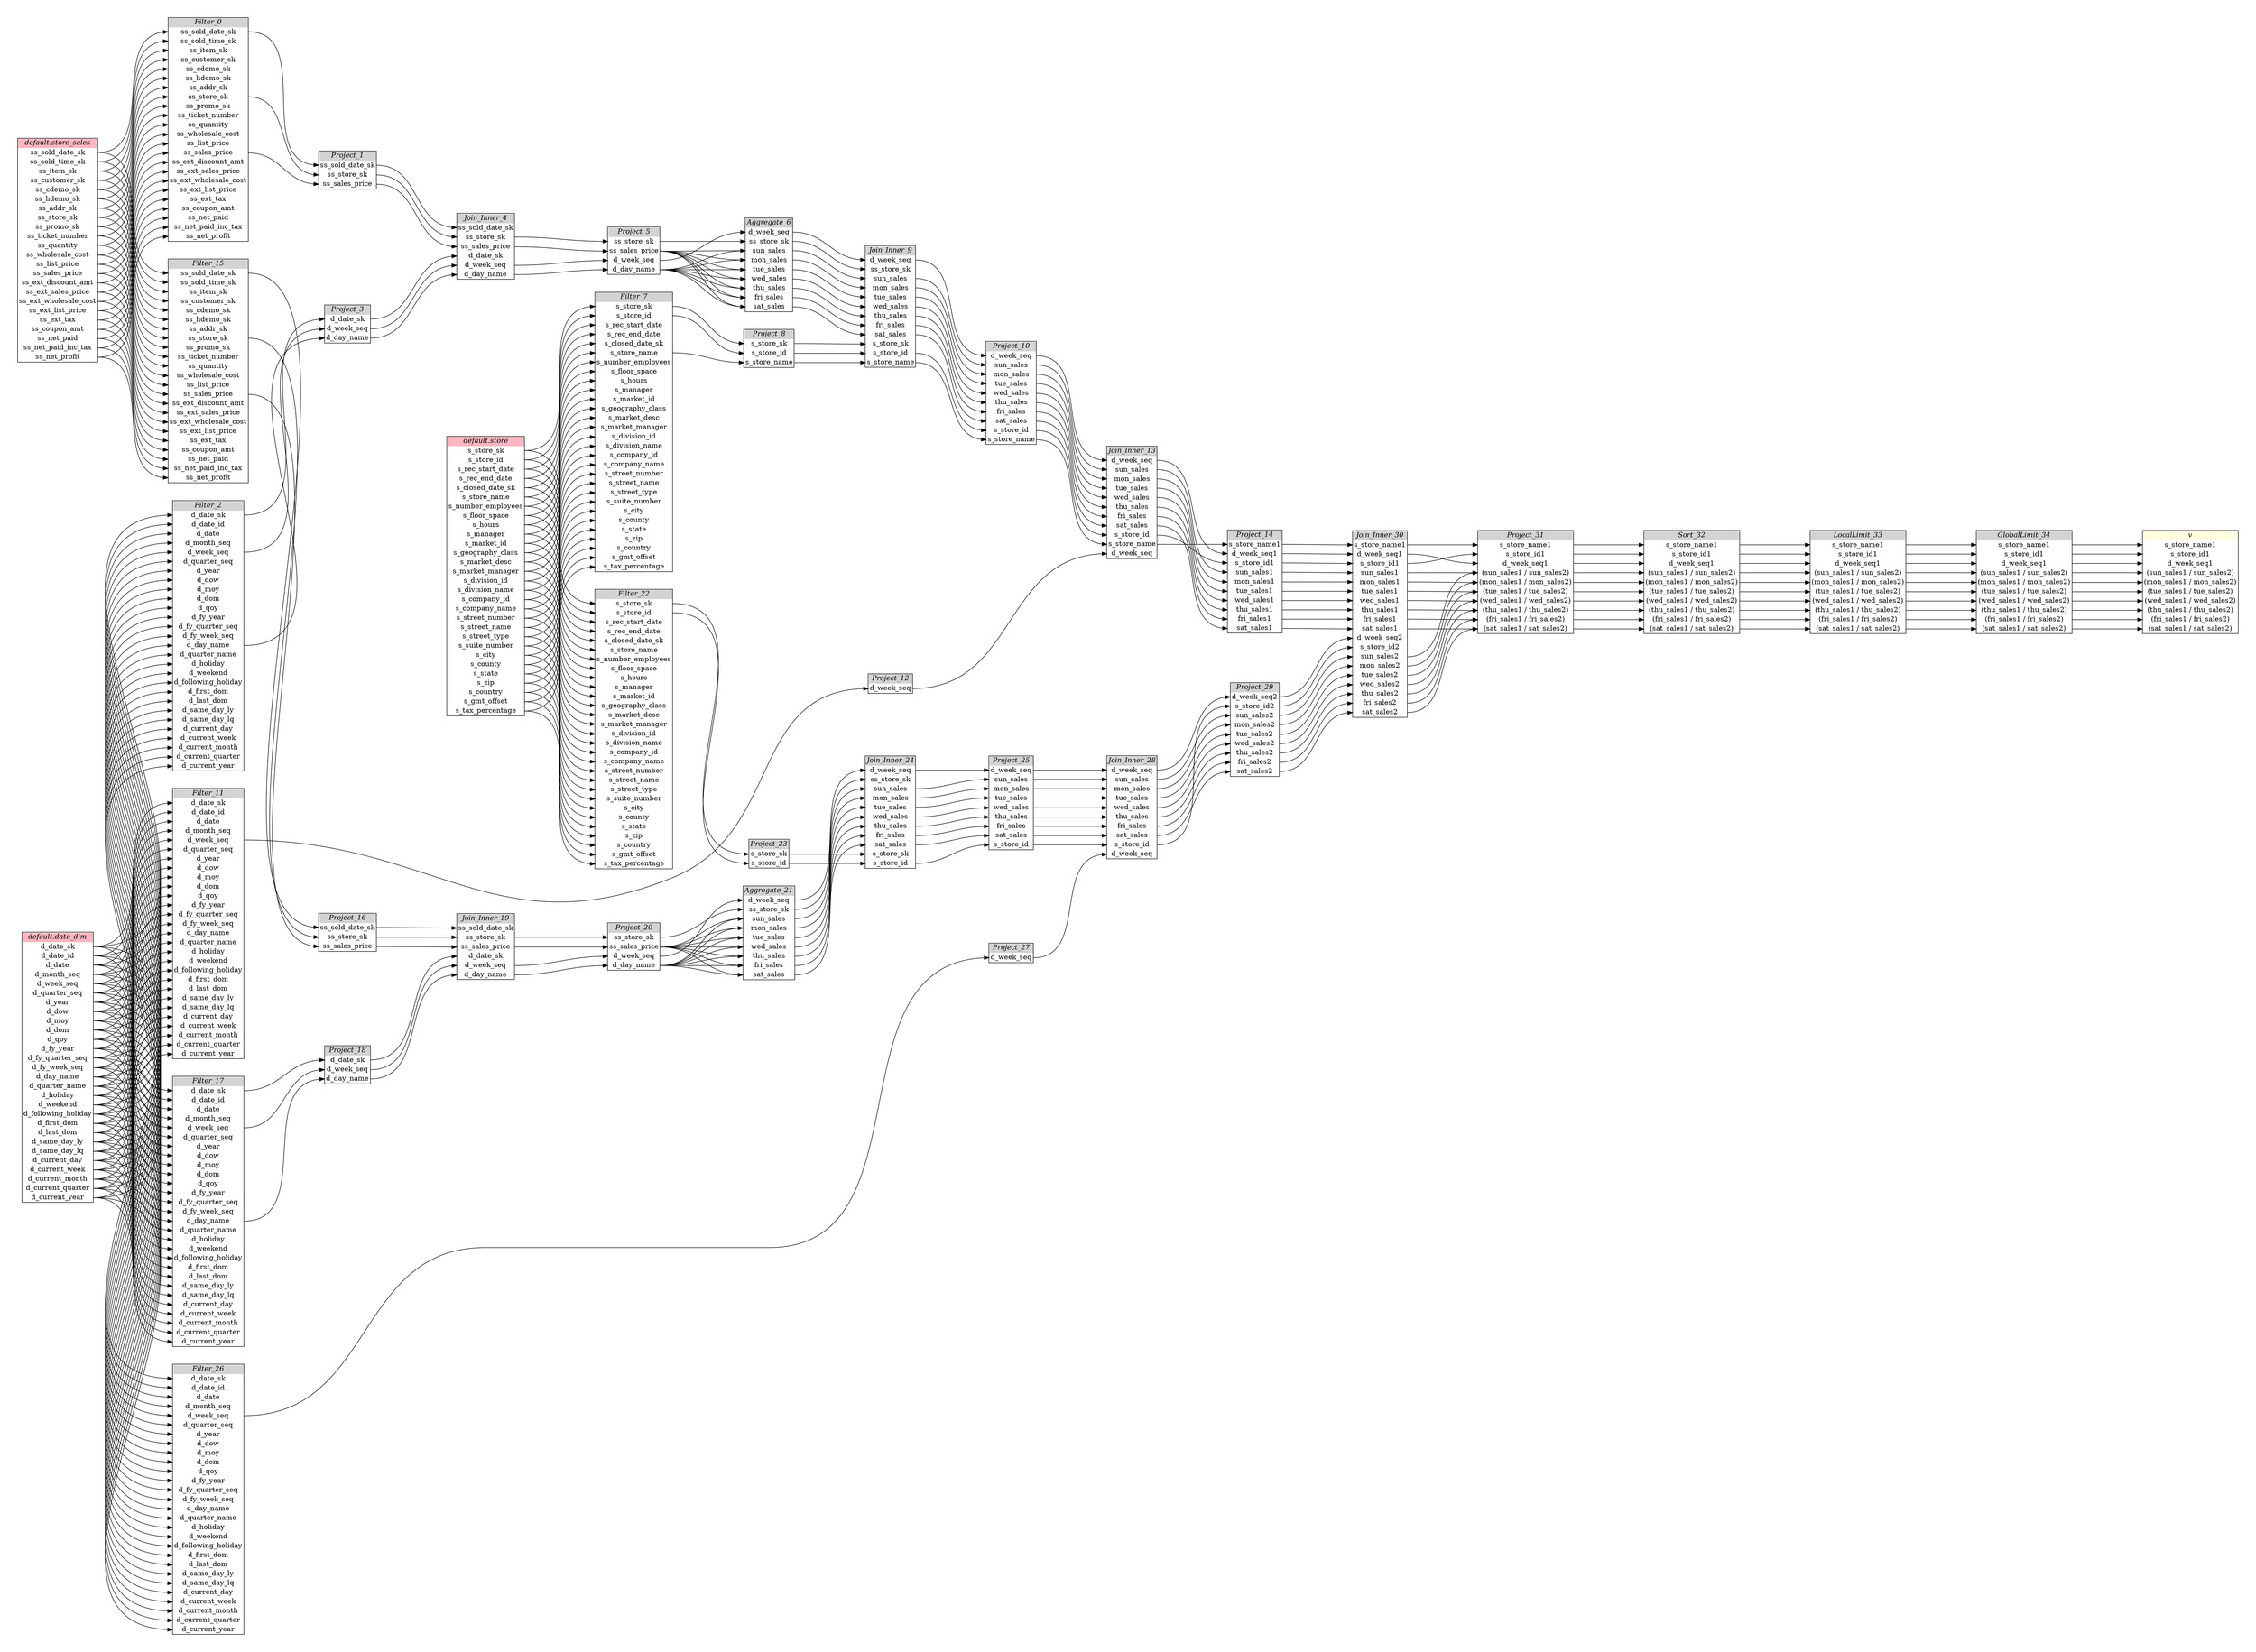 // Automatically generated by TPCDSFlowTestSuite


digraph {
  graph [pad="0.5", nodesep="0.5", ranksep="2", fontname="Helvetica"];
  node [shape=plain]
  rankdir=LR;

  
"Aggregate_21" [label=<
<table border="1" cellborder="0" cellspacing="0">
  <tr><td bgcolor="lightgray" port="nodeName"><i>Aggregate_21</i></td></tr>
  <tr><td port="0">d_week_seq</td></tr>
<tr><td port="1">ss_store_sk</td></tr>
<tr><td port="2">sun_sales</td></tr>
<tr><td port="3">mon_sales</td></tr>
<tr><td port="4">tue_sales</td></tr>
<tr><td port="5">wed_sales</td></tr>
<tr><td port="6">thu_sales</td></tr>
<tr><td port="7">fri_sales</td></tr>
<tr><td port="8">sat_sales</td></tr>
</table>>];
     

"Aggregate_6" [label=<
<table border="1" cellborder="0" cellspacing="0">
  <tr><td bgcolor="lightgray" port="nodeName"><i>Aggregate_6</i></td></tr>
  <tr><td port="0">d_week_seq</td></tr>
<tr><td port="1">ss_store_sk</td></tr>
<tr><td port="2">sun_sales</td></tr>
<tr><td port="3">mon_sales</td></tr>
<tr><td port="4">tue_sales</td></tr>
<tr><td port="5">wed_sales</td></tr>
<tr><td port="6">thu_sales</td></tr>
<tr><td port="7">fri_sales</td></tr>
<tr><td port="8">sat_sales</td></tr>
</table>>];
     

"Filter_0" [label=<
<table border="1" cellborder="0" cellspacing="0">
  <tr><td bgcolor="lightgray" port="nodeName"><i>Filter_0</i></td></tr>
  <tr><td port="0">ss_sold_date_sk</td></tr>
<tr><td port="1">ss_sold_time_sk</td></tr>
<tr><td port="2">ss_item_sk</td></tr>
<tr><td port="3">ss_customer_sk</td></tr>
<tr><td port="4">ss_cdemo_sk</td></tr>
<tr><td port="5">ss_hdemo_sk</td></tr>
<tr><td port="6">ss_addr_sk</td></tr>
<tr><td port="7">ss_store_sk</td></tr>
<tr><td port="8">ss_promo_sk</td></tr>
<tr><td port="9">ss_ticket_number</td></tr>
<tr><td port="10">ss_quantity</td></tr>
<tr><td port="11">ss_wholesale_cost</td></tr>
<tr><td port="12">ss_list_price</td></tr>
<tr><td port="13">ss_sales_price</td></tr>
<tr><td port="14">ss_ext_discount_amt</td></tr>
<tr><td port="15">ss_ext_sales_price</td></tr>
<tr><td port="16">ss_ext_wholesale_cost</td></tr>
<tr><td port="17">ss_ext_list_price</td></tr>
<tr><td port="18">ss_ext_tax</td></tr>
<tr><td port="19">ss_coupon_amt</td></tr>
<tr><td port="20">ss_net_paid</td></tr>
<tr><td port="21">ss_net_paid_inc_tax</td></tr>
<tr><td port="22">ss_net_profit</td></tr>
</table>>];
     

"Filter_11" [label=<
<table border="1" cellborder="0" cellspacing="0">
  <tr><td bgcolor="lightgray" port="nodeName"><i>Filter_11</i></td></tr>
  <tr><td port="0">d_date_sk</td></tr>
<tr><td port="1">d_date_id</td></tr>
<tr><td port="2">d_date</td></tr>
<tr><td port="3">d_month_seq</td></tr>
<tr><td port="4">d_week_seq</td></tr>
<tr><td port="5">d_quarter_seq</td></tr>
<tr><td port="6">d_year</td></tr>
<tr><td port="7">d_dow</td></tr>
<tr><td port="8">d_moy</td></tr>
<tr><td port="9">d_dom</td></tr>
<tr><td port="10">d_qoy</td></tr>
<tr><td port="11">d_fy_year</td></tr>
<tr><td port="12">d_fy_quarter_seq</td></tr>
<tr><td port="13">d_fy_week_seq</td></tr>
<tr><td port="14">d_day_name</td></tr>
<tr><td port="15">d_quarter_name</td></tr>
<tr><td port="16">d_holiday</td></tr>
<tr><td port="17">d_weekend</td></tr>
<tr><td port="18">d_following_holiday</td></tr>
<tr><td port="19">d_first_dom</td></tr>
<tr><td port="20">d_last_dom</td></tr>
<tr><td port="21">d_same_day_ly</td></tr>
<tr><td port="22">d_same_day_lq</td></tr>
<tr><td port="23">d_current_day</td></tr>
<tr><td port="24">d_current_week</td></tr>
<tr><td port="25">d_current_month</td></tr>
<tr><td port="26">d_current_quarter</td></tr>
<tr><td port="27">d_current_year</td></tr>
</table>>];
     

"Filter_15" [label=<
<table border="1" cellborder="0" cellspacing="0">
  <tr><td bgcolor="lightgray" port="nodeName"><i>Filter_15</i></td></tr>
  <tr><td port="0">ss_sold_date_sk</td></tr>
<tr><td port="1">ss_sold_time_sk</td></tr>
<tr><td port="2">ss_item_sk</td></tr>
<tr><td port="3">ss_customer_sk</td></tr>
<tr><td port="4">ss_cdemo_sk</td></tr>
<tr><td port="5">ss_hdemo_sk</td></tr>
<tr><td port="6">ss_addr_sk</td></tr>
<tr><td port="7">ss_store_sk</td></tr>
<tr><td port="8">ss_promo_sk</td></tr>
<tr><td port="9">ss_ticket_number</td></tr>
<tr><td port="10">ss_quantity</td></tr>
<tr><td port="11">ss_wholesale_cost</td></tr>
<tr><td port="12">ss_list_price</td></tr>
<tr><td port="13">ss_sales_price</td></tr>
<tr><td port="14">ss_ext_discount_amt</td></tr>
<tr><td port="15">ss_ext_sales_price</td></tr>
<tr><td port="16">ss_ext_wholesale_cost</td></tr>
<tr><td port="17">ss_ext_list_price</td></tr>
<tr><td port="18">ss_ext_tax</td></tr>
<tr><td port="19">ss_coupon_amt</td></tr>
<tr><td port="20">ss_net_paid</td></tr>
<tr><td port="21">ss_net_paid_inc_tax</td></tr>
<tr><td port="22">ss_net_profit</td></tr>
</table>>];
     

"Filter_17" [label=<
<table border="1" cellborder="0" cellspacing="0">
  <tr><td bgcolor="lightgray" port="nodeName"><i>Filter_17</i></td></tr>
  <tr><td port="0">d_date_sk</td></tr>
<tr><td port="1">d_date_id</td></tr>
<tr><td port="2">d_date</td></tr>
<tr><td port="3">d_month_seq</td></tr>
<tr><td port="4">d_week_seq</td></tr>
<tr><td port="5">d_quarter_seq</td></tr>
<tr><td port="6">d_year</td></tr>
<tr><td port="7">d_dow</td></tr>
<tr><td port="8">d_moy</td></tr>
<tr><td port="9">d_dom</td></tr>
<tr><td port="10">d_qoy</td></tr>
<tr><td port="11">d_fy_year</td></tr>
<tr><td port="12">d_fy_quarter_seq</td></tr>
<tr><td port="13">d_fy_week_seq</td></tr>
<tr><td port="14">d_day_name</td></tr>
<tr><td port="15">d_quarter_name</td></tr>
<tr><td port="16">d_holiday</td></tr>
<tr><td port="17">d_weekend</td></tr>
<tr><td port="18">d_following_holiday</td></tr>
<tr><td port="19">d_first_dom</td></tr>
<tr><td port="20">d_last_dom</td></tr>
<tr><td port="21">d_same_day_ly</td></tr>
<tr><td port="22">d_same_day_lq</td></tr>
<tr><td port="23">d_current_day</td></tr>
<tr><td port="24">d_current_week</td></tr>
<tr><td port="25">d_current_month</td></tr>
<tr><td port="26">d_current_quarter</td></tr>
<tr><td port="27">d_current_year</td></tr>
</table>>];
     

"Filter_2" [label=<
<table border="1" cellborder="0" cellspacing="0">
  <tr><td bgcolor="lightgray" port="nodeName"><i>Filter_2</i></td></tr>
  <tr><td port="0">d_date_sk</td></tr>
<tr><td port="1">d_date_id</td></tr>
<tr><td port="2">d_date</td></tr>
<tr><td port="3">d_month_seq</td></tr>
<tr><td port="4">d_week_seq</td></tr>
<tr><td port="5">d_quarter_seq</td></tr>
<tr><td port="6">d_year</td></tr>
<tr><td port="7">d_dow</td></tr>
<tr><td port="8">d_moy</td></tr>
<tr><td port="9">d_dom</td></tr>
<tr><td port="10">d_qoy</td></tr>
<tr><td port="11">d_fy_year</td></tr>
<tr><td port="12">d_fy_quarter_seq</td></tr>
<tr><td port="13">d_fy_week_seq</td></tr>
<tr><td port="14">d_day_name</td></tr>
<tr><td port="15">d_quarter_name</td></tr>
<tr><td port="16">d_holiday</td></tr>
<tr><td port="17">d_weekend</td></tr>
<tr><td port="18">d_following_holiday</td></tr>
<tr><td port="19">d_first_dom</td></tr>
<tr><td port="20">d_last_dom</td></tr>
<tr><td port="21">d_same_day_ly</td></tr>
<tr><td port="22">d_same_day_lq</td></tr>
<tr><td port="23">d_current_day</td></tr>
<tr><td port="24">d_current_week</td></tr>
<tr><td port="25">d_current_month</td></tr>
<tr><td port="26">d_current_quarter</td></tr>
<tr><td port="27">d_current_year</td></tr>
</table>>];
     

"Filter_22" [label=<
<table border="1" cellborder="0" cellspacing="0">
  <tr><td bgcolor="lightgray" port="nodeName"><i>Filter_22</i></td></tr>
  <tr><td port="0">s_store_sk</td></tr>
<tr><td port="1">s_store_id</td></tr>
<tr><td port="2">s_rec_start_date</td></tr>
<tr><td port="3">s_rec_end_date</td></tr>
<tr><td port="4">s_closed_date_sk</td></tr>
<tr><td port="5">s_store_name</td></tr>
<tr><td port="6">s_number_employees</td></tr>
<tr><td port="7">s_floor_space</td></tr>
<tr><td port="8">s_hours</td></tr>
<tr><td port="9">s_manager</td></tr>
<tr><td port="10">s_market_id</td></tr>
<tr><td port="11">s_geography_class</td></tr>
<tr><td port="12">s_market_desc</td></tr>
<tr><td port="13">s_market_manager</td></tr>
<tr><td port="14">s_division_id</td></tr>
<tr><td port="15">s_division_name</td></tr>
<tr><td port="16">s_company_id</td></tr>
<tr><td port="17">s_company_name</td></tr>
<tr><td port="18">s_street_number</td></tr>
<tr><td port="19">s_street_name</td></tr>
<tr><td port="20">s_street_type</td></tr>
<tr><td port="21">s_suite_number</td></tr>
<tr><td port="22">s_city</td></tr>
<tr><td port="23">s_county</td></tr>
<tr><td port="24">s_state</td></tr>
<tr><td port="25">s_zip</td></tr>
<tr><td port="26">s_country</td></tr>
<tr><td port="27">s_gmt_offset</td></tr>
<tr><td port="28">s_tax_percentage</td></tr>
</table>>];
     

"Filter_26" [label=<
<table border="1" cellborder="0" cellspacing="0">
  <tr><td bgcolor="lightgray" port="nodeName"><i>Filter_26</i></td></tr>
  <tr><td port="0">d_date_sk</td></tr>
<tr><td port="1">d_date_id</td></tr>
<tr><td port="2">d_date</td></tr>
<tr><td port="3">d_month_seq</td></tr>
<tr><td port="4">d_week_seq</td></tr>
<tr><td port="5">d_quarter_seq</td></tr>
<tr><td port="6">d_year</td></tr>
<tr><td port="7">d_dow</td></tr>
<tr><td port="8">d_moy</td></tr>
<tr><td port="9">d_dom</td></tr>
<tr><td port="10">d_qoy</td></tr>
<tr><td port="11">d_fy_year</td></tr>
<tr><td port="12">d_fy_quarter_seq</td></tr>
<tr><td port="13">d_fy_week_seq</td></tr>
<tr><td port="14">d_day_name</td></tr>
<tr><td port="15">d_quarter_name</td></tr>
<tr><td port="16">d_holiday</td></tr>
<tr><td port="17">d_weekend</td></tr>
<tr><td port="18">d_following_holiday</td></tr>
<tr><td port="19">d_first_dom</td></tr>
<tr><td port="20">d_last_dom</td></tr>
<tr><td port="21">d_same_day_ly</td></tr>
<tr><td port="22">d_same_day_lq</td></tr>
<tr><td port="23">d_current_day</td></tr>
<tr><td port="24">d_current_week</td></tr>
<tr><td port="25">d_current_month</td></tr>
<tr><td port="26">d_current_quarter</td></tr>
<tr><td port="27">d_current_year</td></tr>
</table>>];
     

"Filter_7" [label=<
<table border="1" cellborder="0" cellspacing="0">
  <tr><td bgcolor="lightgray" port="nodeName"><i>Filter_7</i></td></tr>
  <tr><td port="0">s_store_sk</td></tr>
<tr><td port="1">s_store_id</td></tr>
<tr><td port="2">s_rec_start_date</td></tr>
<tr><td port="3">s_rec_end_date</td></tr>
<tr><td port="4">s_closed_date_sk</td></tr>
<tr><td port="5">s_store_name</td></tr>
<tr><td port="6">s_number_employees</td></tr>
<tr><td port="7">s_floor_space</td></tr>
<tr><td port="8">s_hours</td></tr>
<tr><td port="9">s_manager</td></tr>
<tr><td port="10">s_market_id</td></tr>
<tr><td port="11">s_geography_class</td></tr>
<tr><td port="12">s_market_desc</td></tr>
<tr><td port="13">s_market_manager</td></tr>
<tr><td port="14">s_division_id</td></tr>
<tr><td port="15">s_division_name</td></tr>
<tr><td port="16">s_company_id</td></tr>
<tr><td port="17">s_company_name</td></tr>
<tr><td port="18">s_street_number</td></tr>
<tr><td port="19">s_street_name</td></tr>
<tr><td port="20">s_street_type</td></tr>
<tr><td port="21">s_suite_number</td></tr>
<tr><td port="22">s_city</td></tr>
<tr><td port="23">s_county</td></tr>
<tr><td port="24">s_state</td></tr>
<tr><td port="25">s_zip</td></tr>
<tr><td port="26">s_country</td></tr>
<tr><td port="27">s_gmt_offset</td></tr>
<tr><td port="28">s_tax_percentage</td></tr>
</table>>];
     

"GlobalLimit_34" [label=<
<table border="1" cellborder="0" cellspacing="0">
  <tr><td bgcolor="lightgray" port="nodeName"><i>GlobalLimit_34</i></td></tr>
  <tr><td port="0">s_store_name1</td></tr>
<tr><td port="1">s_store_id1</td></tr>
<tr><td port="2">d_week_seq1</td></tr>
<tr><td port="3">(sun_sales1 / sun_sales2)</td></tr>
<tr><td port="4">(mon_sales1 / mon_sales2)</td></tr>
<tr><td port="5">(tue_sales1 / tue_sales2)</td></tr>
<tr><td port="6">(wed_sales1 / wed_sales2)</td></tr>
<tr><td port="7">(thu_sales1 / thu_sales2)</td></tr>
<tr><td port="8">(fri_sales1 / fri_sales2)</td></tr>
<tr><td port="9">(sat_sales1 / sat_sales2)</td></tr>
</table>>];
     

"Join_Inner_13" [label=<
<table border="1" cellborder="0" cellspacing="0">
  <tr><td bgcolor="lightgray" port="nodeName"><i>Join_Inner_13</i></td></tr>
  <tr><td port="0">d_week_seq</td></tr>
<tr><td port="1">sun_sales</td></tr>
<tr><td port="2">mon_sales</td></tr>
<tr><td port="3">tue_sales</td></tr>
<tr><td port="4">wed_sales</td></tr>
<tr><td port="5">thu_sales</td></tr>
<tr><td port="6">fri_sales</td></tr>
<tr><td port="7">sat_sales</td></tr>
<tr><td port="8">s_store_id</td></tr>
<tr><td port="9">s_store_name</td></tr>
<tr><td port="10">d_week_seq</td></tr>
</table>>];
     

"Join_Inner_19" [label=<
<table border="1" cellborder="0" cellspacing="0">
  <tr><td bgcolor="lightgray" port="nodeName"><i>Join_Inner_19</i></td></tr>
  <tr><td port="0">ss_sold_date_sk</td></tr>
<tr><td port="1">ss_store_sk</td></tr>
<tr><td port="2">ss_sales_price</td></tr>
<tr><td port="3">d_date_sk</td></tr>
<tr><td port="4">d_week_seq</td></tr>
<tr><td port="5">d_day_name</td></tr>
</table>>];
     

"Join_Inner_24" [label=<
<table border="1" cellborder="0" cellspacing="0">
  <tr><td bgcolor="lightgray" port="nodeName"><i>Join_Inner_24</i></td></tr>
  <tr><td port="0">d_week_seq</td></tr>
<tr><td port="1">ss_store_sk</td></tr>
<tr><td port="2">sun_sales</td></tr>
<tr><td port="3">mon_sales</td></tr>
<tr><td port="4">tue_sales</td></tr>
<tr><td port="5">wed_sales</td></tr>
<tr><td port="6">thu_sales</td></tr>
<tr><td port="7">fri_sales</td></tr>
<tr><td port="8">sat_sales</td></tr>
<tr><td port="9">s_store_sk</td></tr>
<tr><td port="10">s_store_id</td></tr>
</table>>];
     

"Join_Inner_28" [label=<
<table border="1" cellborder="0" cellspacing="0">
  <tr><td bgcolor="lightgray" port="nodeName"><i>Join_Inner_28</i></td></tr>
  <tr><td port="0">d_week_seq</td></tr>
<tr><td port="1">sun_sales</td></tr>
<tr><td port="2">mon_sales</td></tr>
<tr><td port="3">tue_sales</td></tr>
<tr><td port="4">wed_sales</td></tr>
<tr><td port="5">thu_sales</td></tr>
<tr><td port="6">fri_sales</td></tr>
<tr><td port="7">sat_sales</td></tr>
<tr><td port="8">s_store_id</td></tr>
<tr><td port="9">d_week_seq</td></tr>
</table>>];
     

"Join_Inner_30" [label=<
<table border="1" cellborder="0" cellspacing="0">
  <tr><td bgcolor="lightgray" port="nodeName"><i>Join_Inner_30</i></td></tr>
  <tr><td port="0">s_store_name1</td></tr>
<tr><td port="1">d_week_seq1</td></tr>
<tr><td port="2">s_store_id1</td></tr>
<tr><td port="3">sun_sales1</td></tr>
<tr><td port="4">mon_sales1</td></tr>
<tr><td port="5">tue_sales1</td></tr>
<tr><td port="6">wed_sales1</td></tr>
<tr><td port="7">thu_sales1</td></tr>
<tr><td port="8">fri_sales1</td></tr>
<tr><td port="9">sat_sales1</td></tr>
<tr><td port="10">d_week_seq2</td></tr>
<tr><td port="11">s_store_id2</td></tr>
<tr><td port="12">sun_sales2</td></tr>
<tr><td port="13">mon_sales2</td></tr>
<tr><td port="14">tue_sales2</td></tr>
<tr><td port="15">wed_sales2</td></tr>
<tr><td port="16">thu_sales2</td></tr>
<tr><td port="17">fri_sales2</td></tr>
<tr><td port="18">sat_sales2</td></tr>
</table>>];
     

"Join_Inner_4" [label=<
<table border="1" cellborder="0" cellspacing="0">
  <tr><td bgcolor="lightgray" port="nodeName"><i>Join_Inner_4</i></td></tr>
  <tr><td port="0">ss_sold_date_sk</td></tr>
<tr><td port="1">ss_store_sk</td></tr>
<tr><td port="2">ss_sales_price</td></tr>
<tr><td port="3">d_date_sk</td></tr>
<tr><td port="4">d_week_seq</td></tr>
<tr><td port="5">d_day_name</td></tr>
</table>>];
     

"Join_Inner_9" [label=<
<table border="1" cellborder="0" cellspacing="0">
  <tr><td bgcolor="lightgray" port="nodeName"><i>Join_Inner_9</i></td></tr>
  <tr><td port="0">d_week_seq</td></tr>
<tr><td port="1">ss_store_sk</td></tr>
<tr><td port="2">sun_sales</td></tr>
<tr><td port="3">mon_sales</td></tr>
<tr><td port="4">tue_sales</td></tr>
<tr><td port="5">wed_sales</td></tr>
<tr><td port="6">thu_sales</td></tr>
<tr><td port="7">fri_sales</td></tr>
<tr><td port="8">sat_sales</td></tr>
<tr><td port="9">s_store_sk</td></tr>
<tr><td port="10">s_store_id</td></tr>
<tr><td port="11">s_store_name</td></tr>
</table>>];
     

"LocalLimit_33" [label=<
<table border="1" cellborder="0" cellspacing="0">
  <tr><td bgcolor="lightgray" port="nodeName"><i>LocalLimit_33</i></td></tr>
  <tr><td port="0">s_store_name1</td></tr>
<tr><td port="1">s_store_id1</td></tr>
<tr><td port="2">d_week_seq1</td></tr>
<tr><td port="3">(sun_sales1 / sun_sales2)</td></tr>
<tr><td port="4">(mon_sales1 / mon_sales2)</td></tr>
<tr><td port="5">(tue_sales1 / tue_sales2)</td></tr>
<tr><td port="6">(wed_sales1 / wed_sales2)</td></tr>
<tr><td port="7">(thu_sales1 / thu_sales2)</td></tr>
<tr><td port="8">(fri_sales1 / fri_sales2)</td></tr>
<tr><td port="9">(sat_sales1 / sat_sales2)</td></tr>
</table>>];
     

"Project_1" [label=<
<table border="1" cellborder="0" cellspacing="0">
  <tr><td bgcolor="lightgray" port="nodeName"><i>Project_1</i></td></tr>
  <tr><td port="0">ss_sold_date_sk</td></tr>
<tr><td port="1">ss_store_sk</td></tr>
<tr><td port="2">ss_sales_price</td></tr>
</table>>];
     

"Project_10" [label=<
<table border="1" cellborder="0" cellspacing="0">
  <tr><td bgcolor="lightgray" port="nodeName"><i>Project_10</i></td></tr>
  <tr><td port="0">d_week_seq</td></tr>
<tr><td port="1">sun_sales</td></tr>
<tr><td port="2">mon_sales</td></tr>
<tr><td port="3">tue_sales</td></tr>
<tr><td port="4">wed_sales</td></tr>
<tr><td port="5">thu_sales</td></tr>
<tr><td port="6">fri_sales</td></tr>
<tr><td port="7">sat_sales</td></tr>
<tr><td port="8">s_store_id</td></tr>
<tr><td port="9">s_store_name</td></tr>
</table>>];
     

"Project_12" [label=<
<table border="1" cellborder="0" cellspacing="0">
  <tr><td bgcolor="lightgray" port="nodeName"><i>Project_12</i></td></tr>
  <tr><td port="0">d_week_seq</td></tr>
</table>>];
     

"Project_14" [label=<
<table border="1" cellborder="0" cellspacing="0">
  <tr><td bgcolor="lightgray" port="nodeName"><i>Project_14</i></td></tr>
  <tr><td port="0">s_store_name1</td></tr>
<tr><td port="1">d_week_seq1</td></tr>
<tr><td port="2">s_store_id1</td></tr>
<tr><td port="3">sun_sales1</td></tr>
<tr><td port="4">mon_sales1</td></tr>
<tr><td port="5">tue_sales1</td></tr>
<tr><td port="6">wed_sales1</td></tr>
<tr><td port="7">thu_sales1</td></tr>
<tr><td port="8">fri_sales1</td></tr>
<tr><td port="9">sat_sales1</td></tr>
</table>>];
     

"Project_16" [label=<
<table border="1" cellborder="0" cellspacing="0">
  <tr><td bgcolor="lightgray" port="nodeName"><i>Project_16</i></td></tr>
  <tr><td port="0">ss_sold_date_sk</td></tr>
<tr><td port="1">ss_store_sk</td></tr>
<tr><td port="2">ss_sales_price</td></tr>
</table>>];
     

"Project_18" [label=<
<table border="1" cellborder="0" cellspacing="0">
  <tr><td bgcolor="lightgray" port="nodeName"><i>Project_18</i></td></tr>
  <tr><td port="0">d_date_sk</td></tr>
<tr><td port="1">d_week_seq</td></tr>
<tr><td port="2">d_day_name</td></tr>
</table>>];
     

"Project_20" [label=<
<table border="1" cellborder="0" cellspacing="0">
  <tr><td bgcolor="lightgray" port="nodeName"><i>Project_20</i></td></tr>
  <tr><td port="0">ss_store_sk</td></tr>
<tr><td port="1">ss_sales_price</td></tr>
<tr><td port="2">d_week_seq</td></tr>
<tr><td port="3">d_day_name</td></tr>
</table>>];
     

"Project_23" [label=<
<table border="1" cellborder="0" cellspacing="0">
  <tr><td bgcolor="lightgray" port="nodeName"><i>Project_23</i></td></tr>
  <tr><td port="0">s_store_sk</td></tr>
<tr><td port="1">s_store_id</td></tr>
</table>>];
     

"Project_25" [label=<
<table border="1" cellborder="0" cellspacing="0">
  <tr><td bgcolor="lightgray" port="nodeName"><i>Project_25</i></td></tr>
  <tr><td port="0">d_week_seq</td></tr>
<tr><td port="1">sun_sales</td></tr>
<tr><td port="2">mon_sales</td></tr>
<tr><td port="3">tue_sales</td></tr>
<tr><td port="4">wed_sales</td></tr>
<tr><td port="5">thu_sales</td></tr>
<tr><td port="6">fri_sales</td></tr>
<tr><td port="7">sat_sales</td></tr>
<tr><td port="8">s_store_id</td></tr>
</table>>];
     

"Project_27" [label=<
<table border="1" cellborder="0" cellspacing="0">
  <tr><td bgcolor="lightgray" port="nodeName"><i>Project_27</i></td></tr>
  <tr><td port="0">d_week_seq</td></tr>
</table>>];
     

"Project_29" [label=<
<table border="1" cellborder="0" cellspacing="0">
  <tr><td bgcolor="lightgray" port="nodeName"><i>Project_29</i></td></tr>
  <tr><td port="0">d_week_seq2</td></tr>
<tr><td port="1">s_store_id2</td></tr>
<tr><td port="2">sun_sales2</td></tr>
<tr><td port="3">mon_sales2</td></tr>
<tr><td port="4">tue_sales2</td></tr>
<tr><td port="5">wed_sales2</td></tr>
<tr><td port="6">thu_sales2</td></tr>
<tr><td port="7">fri_sales2</td></tr>
<tr><td port="8">sat_sales2</td></tr>
</table>>];
     

"Project_3" [label=<
<table border="1" cellborder="0" cellspacing="0">
  <tr><td bgcolor="lightgray" port="nodeName"><i>Project_3</i></td></tr>
  <tr><td port="0">d_date_sk</td></tr>
<tr><td port="1">d_week_seq</td></tr>
<tr><td port="2">d_day_name</td></tr>
</table>>];
     

"Project_31" [label=<
<table border="1" cellborder="0" cellspacing="0">
  <tr><td bgcolor="lightgray" port="nodeName"><i>Project_31</i></td></tr>
  <tr><td port="0">s_store_name1</td></tr>
<tr><td port="1">s_store_id1</td></tr>
<tr><td port="2">d_week_seq1</td></tr>
<tr><td port="3">(sun_sales1 / sun_sales2)</td></tr>
<tr><td port="4">(mon_sales1 / mon_sales2)</td></tr>
<tr><td port="5">(tue_sales1 / tue_sales2)</td></tr>
<tr><td port="6">(wed_sales1 / wed_sales2)</td></tr>
<tr><td port="7">(thu_sales1 / thu_sales2)</td></tr>
<tr><td port="8">(fri_sales1 / fri_sales2)</td></tr>
<tr><td port="9">(sat_sales1 / sat_sales2)</td></tr>
</table>>];
     

"Project_5" [label=<
<table border="1" cellborder="0" cellspacing="0">
  <tr><td bgcolor="lightgray" port="nodeName"><i>Project_5</i></td></tr>
  <tr><td port="0">ss_store_sk</td></tr>
<tr><td port="1">ss_sales_price</td></tr>
<tr><td port="2">d_week_seq</td></tr>
<tr><td port="3">d_day_name</td></tr>
</table>>];
     

"Project_8" [label=<
<table border="1" cellborder="0" cellspacing="0">
  <tr><td bgcolor="lightgray" port="nodeName"><i>Project_8</i></td></tr>
  <tr><td port="0">s_store_sk</td></tr>
<tr><td port="1">s_store_id</td></tr>
<tr><td port="2">s_store_name</td></tr>
</table>>];
     

"Sort_32" [label=<
<table border="1" cellborder="0" cellspacing="0">
  <tr><td bgcolor="lightgray" port="nodeName"><i>Sort_32</i></td></tr>
  <tr><td port="0">s_store_name1</td></tr>
<tr><td port="1">s_store_id1</td></tr>
<tr><td port="2">d_week_seq1</td></tr>
<tr><td port="3">(sun_sales1 / sun_sales2)</td></tr>
<tr><td port="4">(mon_sales1 / mon_sales2)</td></tr>
<tr><td port="5">(tue_sales1 / tue_sales2)</td></tr>
<tr><td port="6">(wed_sales1 / wed_sales2)</td></tr>
<tr><td port="7">(thu_sales1 / thu_sales2)</td></tr>
<tr><td port="8">(fri_sales1 / fri_sales2)</td></tr>
<tr><td port="9">(sat_sales1 / sat_sales2)</td></tr>
</table>>];
     

"default.date_dim" [label=<
<table border="1" cellborder="0" cellspacing="0">
  <tr><td bgcolor="lightpink" port="nodeName"><i>default.date_dim</i></td></tr>
  <tr><td port="0">d_date_sk</td></tr>
<tr><td port="1">d_date_id</td></tr>
<tr><td port="2">d_date</td></tr>
<tr><td port="3">d_month_seq</td></tr>
<tr><td port="4">d_week_seq</td></tr>
<tr><td port="5">d_quarter_seq</td></tr>
<tr><td port="6">d_year</td></tr>
<tr><td port="7">d_dow</td></tr>
<tr><td port="8">d_moy</td></tr>
<tr><td port="9">d_dom</td></tr>
<tr><td port="10">d_qoy</td></tr>
<tr><td port="11">d_fy_year</td></tr>
<tr><td port="12">d_fy_quarter_seq</td></tr>
<tr><td port="13">d_fy_week_seq</td></tr>
<tr><td port="14">d_day_name</td></tr>
<tr><td port="15">d_quarter_name</td></tr>
<tr><td port="16">d_holiday</td></tr>
<tr><td port="17">d_weekend</td></tr>
<tr><td port="18">d_following_holiday</td></tr>
<tr><td port="19">d_first_dom</td></tr>
<tr><td port="20">d_last_dom</td></tr>
<tr><td port="21">d_same_day_ly</td></tr>
<tr><td port="22">d_same_day_lq</td></tr>
<tr><td port="23">d_current_day</td></tr>
<tr><td port="24">d_current_week</td></tr>
<tr><td port="25">d_current_month</td></tr>
<tr><td port="26">d_current_quarter</td></tr>
<tr><td port="27">d_current_year</td></tr>
</table>>];
     

"default.store" [label=<
<table border="1" cellborder="0" cellspacing="0">
  <tr><td bgcolor="lightpink" port="nodeName"><i>default.store</i></td></tr>
  <tr><td port="0">s_store_sk</td></tr>
<tr><td port="1">s_store_id</td></tr>
<tr><td port="2">s_rec_start_date</td></tr>
<tr><td port="3">s_rec_end_date</td></tr>
<tr><td port="4">s_closed_date_sk</td></tr>
<tr><td port="5">s_store_name</td></tr>
<tr><td port="6">s_number_employees</td></tr>
<tr><td port="7">s_floor_space</td></tr>
<tr><td port="8">s_hours</td></tr>
<tr><td port="9">s_manager</td></tr>
<tr><td port="10">s_market_id</td></tr>
<tr><td port="11">s_geography_class</td></tr>
<tr><td port="12">s_market_desc</td></tr>
<tr><td port="13">s_market_manager</td></tr>
<tr><td port="14">s_division_id</td></tr>
<tr><td port="15">s_division_name</td></tr>
<tr><td port="16">s_company_id</td></tr>
<tr><td port="17">s_company_name</td></tr>
<tr><td port="18">s_street_number</td></tr>
<tr><td port="19">s_street_name</td></tr>
<tr><td port="20">s_street_type</td></tr>
<tr><td port="21">s_suite_number</td></tr>
<tr><td port="22">s_city</td></tr>
<tr><td port="23">s_county</td></tr>
<tr><td port="24">s_state</td></tr>
<tr><td port="25">s_zip</td></tr>
<tr><td port="26">s_country</td></tr>
<tr><td port="27">s_gmt_offset</td></tr>
<tr><td port="28">s_tax_percentage</td></tr>
</table>>];
     

"default.store_sales" [label=<
<table border="1" cellborder="0" cellspacing="0">
  <tr><td bgcolor="lightpink" port="nodeName"><i>default.store_sales</i></td></tr>
  <tr><td port="0">ss_sold_date_sk</td></tr>
<tr><td port="1">ss_sold_time_sk</td></tr>
<tr><td port="2">ss_item_sk</td></tr>
<tr><td port="3">ss_customer_sk</td></tr>
<tr><td port="4">ss_cdemo_sk</td></tr>
<tr><td port="5">ss_hdemo_sk</td></tr>
<tr><td port="6">ss_addr_sk</td></tr>
<tr><td port="7">ss_store_sk</td></tr>
<tr><td port="8">ss_promo_sk</td></tr>
<tr><td port="9">ss_ticket_number</td></tr>
<tr><td port="10">ss_quantity</td></tr>
<tr><td port="11">ss_wholesale_cost</td></tr>
<tr><td port="12">ss_list_price</td></tr>
<tr><td port="13">ss_sales_price</td></tr>
<tr><td port="14">ss_ext_discount_amt</td></tr>
<tr><td port="15">ss_ext_sales_price</td></tr>
<tr><td port="16">ss_ext_wholesale_cost</td></tr>
<tr><td port="17">ss_ext_list_price</td></tr>
<tr><td port="18">ss_ext_tax</td></tr>
<tr><td port="19">ss_coupon_amt</td></tr>
<tr><td port="20">ss_net_paid</td></tr>
<tr><td port="21">ss_net_paid_inc_tax</td></tr>
<tr><td port="22">ss_net_profit</td></tr>
</table>>];
     

"v" [label=<
<table border="1" cellborder="0" cellspacing="0">
  <tr><td bgcolor="lightyellow" port="nodeName"><i>v</i></td></tr>
  <tr><td port="0">s_store_name1</td></tr>
<tr><td port="1">s_store_id1</td></tr>
<tr><td port="2">d_week_seq1</td></tr>
<tr><td port="3">(sun_sales1 / sun_sales2)</td></tr>
<tr><td port="4">(mon_sales1 / mon_sales2)</td></tr>
<tr><td port="5">(tue_sales1 / tue_sales2)</td></tr>
<tr><td port="6">(wed_sales1 / wed_sales2)</td></tr>
<tr><td port="7">(thu_sales1 / thu_sales2)</td></tr>
<tr><td port="8">(fri_sales1 / fri_sales2)</td></tr>
<tr><td port="9">(sat_sales1 / sat_sales2)</td></tr>
</table>>];
     
  "Aggregate_21":0 -> "Join_Inner_24":0;
"Aggregate_21":1 -> "Join_Inner_24":1;
"Aggregate_21":2 -> "Join_Inner_24":2;
"Aggregate_21":3 -> "Join_Inner_24":3;
"Aggregate_21":4 -> "Join_Inner_24":4;
"Aggregate_21":5 -> "Join_Inner_24":5;
"Aggregate_21":6 -> "Join_Inner_24":6;
"Aggregate_21":7 -> "Join_Inner_24":7;
"Aggregate_21":8 -> "Join_Inner_24":8;
"Aggregate_6":0 -> "Join_Inner_9":0;
"Aggregate_6":1 -> "Join_Inner_9":1;
"Aggregate_6":2 -> "Join_Inner_9":2;
"Aggregate_6":3 -> "Join_Inner_9":3;
"Aggregate_6":4 -> "Join_Inner_9":4;
"Aggregate_6":5 -> "Join_Inner_9":5;
"Aggregate_6":6 -> "Join_Inner_9":6;
"Aggregate_6":7 -> "Join_Inner_9":7;
"Aggregate_6":8 -> "Join_Inner_9":8;
"Filter_0":0 -> "Project_1":0;
"Filter_0":13 -> "Project_1":2;
"Filter_0":7 -> "Project_1":1;
"Filter_11":4 -> "Project_12":0;
"Filter_15":0 -> "Project_16":0;
"Filter_15":13 -> "Project_16":2;
"Filter_15":7 -> "Project_16":1;
"Filter_17":0 -> "Project_18":0;
"Filter_17":14 -> "Project_18":2;
"Filter_17":4 -> "Project_18":1;
"Filter_2":0 -> "Project_3":0;
"Filter_2":14 -> "Project_3":2;
"Filter_2":4 -> "Project_3":1;
"Filter_22":0 -> "Project_23":0;
"Filter_22":1 -> "Project_23":1;
"Filter_26":4 -> "Project_27":0;
"Filter_7":0 -> "Project_8":0;
"Filter_7":1 -> "Project_8":1;
"Filter_7":5 -> "Project_8":2;
"GlobalLimit_34":0 -> "v":0;
"GlobalLimit_34":1 -> "v":1;
"GlobalLimit_34":2 -> "v":2;
"GlobalLimit_34":3 -> "v":3;
"GlobalLimit_34":4 -> "v":4;
"GlobalLimit_34":5 -> "v":5;
"GlobalLimit_34":6 -> "v":6;
"GlobalLimit_34":7 -> "v":7;
"GlobalLimit_34":8 -> "v":8;
"GlobalLimit_34":9 -> "v":9;
"Join_Inner_13":0 -> "Project_14":1;
"Join_Inner_13":1 -> "Project_14":3;
"Join_Inner_13":2 -> "Project_14":4;
"Join_Inner_13":3 -> "Project_14":5;
"Join_Inner_13":4 -> "Project_14":6;
"Join_Inner_13":5 -> "Project_14":7;
"Join_Inner_13":6 -> "Project_14":8;
"Join_Inner_13":7 -> "Project_14":9;
"Join_Inner_13":8 -> "Project_14":2;
"Join_Inner_13":9 -> "Project_14":0;
"Join_Inner_19":1 -> "Project_20":0;
"Join_Inner_19":2 -> "Project_20":1;
"Join_Inner_19":4 -> "Project_20":2;
"Join_Inner_19":5 -> "Project_20":3;
"Join_Inner_24":0 -> "Project_25":0;
"Join_Inner_24":10 -> "Project_25":8;
"Join_Inner_24":2 -> "Project_25":1;
"Join_Inner_24":3 -> "Project_25":2;
"Join_Inner_24":4 -> "Project_25":3;
"Join_Inner_24":5 -> "Project_25":4;
"Join_Inner_24":6 -> "Project_25":5;
"Join_Inner_24":7 -> "Project_25":6;
"Join_Inner_24":8 -> "Project_25":7;
"Join_Inner_28":0 -> "Project_29":0;
"Join_Inner_28":1 -> "Project_29":2;
"Join_Inner_28":2 -> "Project_29":3;
"Join_Inner_28":3 -> "Project_29":4;
"Join_Inner_28":4 -> "Project_29":5;
"Join_Inner_28":5 -> "Project_29":6;
"Join_Inner_28":6 -> "Project_29":7;
"Join_Inner_28":7 -> "Project_29":8;
"Join_Inner_28":8 -> "Project_29":1;
"Join_Inner_30":0 -> "Project_31":0;
"Join_Inner_30":1 -> "Project_31":2;
"Join_Inner_30":12 -> "Project_31":3;
"Join_Inner_30":13 -> "Project_31":4;
"Join_Inner_30":14 -> "Project_31":5;
"Join_Inner_30":15 -> "Project_31":6;
"Join_Inner_30":16 -> "Project_31":7;
"Join_Inner_30":17 -> "Project_31":8;
"Join_Inner_30":18 -> "Project_31":9;
"Join_Inner_30":2 -> "Project_31":1;
"Join_Inner_30":3 -> "Project_31":3;
"Join_Inner_30":4 -> "Project_31":4;
"Join_Inner_30":5 -> "Project_31":5;
"Join_Inner_30":6 -> "Project_31":6;
"Join_Inner_30":7 -> "Project_31":7;
"Join_Inner_30":8 -> "Project_31":8;
"Join_Inner_30":9 -> "Project_31":9;
"Join_Inner_4":1 -> "Project_5":0;
"Join_Inner_4":2 -> "Project_5":1;
"Join_Inner_4":4 -> "Project_5":2;
"Join_Inner_4":5 -> "Project_5":3;
"Join_Inner_9":0 -> "Project_10":0;
"Join_Inner_9":10 -> "Project_10":8;
"Join_Inner_9":11 -> "Project_10":9;
"Join_Inner_9":2 -> "Project_10":1;
"Join_Inner_9":3 -> "Project_10":2;
"Join_Inner_9":4 -> "Project_10":3;
"Join_Inner_9":5 -> "Project_10":4;
"Join_Inner_9":6 -> "Project_10":5;
"Join_Inner_9":7 -> "Project_10":6;
"Join_Inner_9":8 -> "Project_10":7;
"LocalLimit_33":0 -> "GlobalLimit_34":0;
"LocalLimit_33":1 -> "GlobalLimit_34":1;
"LocalLimit_33":2 -> "GlobalLimit_34":2;
"LocalLimit_33":3 -> "GlobalLimit_34":3;
"LocalLimit_33":4 -> "GlobalLimit_34":4;
"LocalLimit_33":5 -> "GlobalLimit_34":5;
"LocalLimit_33":6 -> "GlobalLimit_34":6;
"LocalLimit_33":7 -> "GlobalLimit_34":7;
"LocalLimit_33":8 -> "GlobalLimit_34":8;
"LocalLimit_33":9 -> "GlobalLimit_34":9;
"Project_1":0 -> "Join_Inner_4":0;
"Project_1":1 -> "Join_Inner_4":1;
"Project_1":2 -> "Join_Inner_4":2;
"Project_10":0 -> "Join_Inner_13":0;
"Project_10":1 -> "Join_Inner_13":1;
"Project_10":2 -> "Join_Inner_13":2;
"Project_10":3 -> "Join_Inner_13":3;
"Project_10":4 -> "Join_Inner_13":4;
"Project_10":5 -> "Join_Inner_13":5;
"Project_10":6 -> "Join_Inner_13":6;
"Project_10":7 -> "Join_Inner_13":7;
"Project_10":8 -> "Join_Inner_13":8;
"Project_10":9 -> "Join_Inner_13":9;
"Project_12":0 -> "Join_Inner_13":10;
"Project_14":0 -> "Join_Inner_30":0;
"Project_14":1 -> "Join_Inner_30":1;
"Project_14":2 -> "Join_Inner_30":2;
"Project_14":3 -> "Join_Inner_30":3;
"Project_14":4 -> "Join_Inner_30":4;
"Project_14":5 -> "Join_Inner_30":5;
"Project_14":6 -> "Join_Inner_30":6;
"Project_14":7 -> "Join_Inner_30":7;
"Project_14":8 -> "Join_Inner_30":8;
"Project_14":9 -> "Join_Inner_30":9;
"Project_16":0 -> "Join_Inner_19":0;
"Project_16":1 -> "Join_Inner_19":1;
"Project_16":2 -> "Join_Inner_19":2;
"Project_18":0 -> "Join_Inner_19":3;
"Project_18":1 -> "Join_Inner_19":4;
"Project_18":2 -> "Join_Inner_19":5;
"Project_20":0 -> "Aggregate_21":1;
"Project_20":1 -> "Aggregate_21":2;
"Project_20":1 -> "Aggregate_21":3;
"Project_20":1 -> "Aggregate_21":4;
"Project_20":1 -> "Aggregate_21":5;
"Project_20":1 -> "Aggregate_21":6;
"Project_20":1 -> "Aggregate_21":7;
"Project_20":1 -> "Aggregate_21":8;
"Project_20":2 -> "Aggregate_21":0;
"Project_20":3 -> "Aggregate_21":2;
"Project_20":3 -> "Aggregate_21":3;
"Project_20":3 -> "Aggregate_21":4;
"Project_20":3 -> "Aggregate_21":5;
"Project_20":3 -> "Aggregate_21":6;
"Project_20":3 -> "Aggregate_21":7;
"Project_20":3 -> "Aggregate_21":8;
"Project_23":0 -> "Join_Inner_24":9;
"Project_23":1 -> "Join_Inner_24":10;
"Project_25":0 -> "Join_Inner_28":0;
"Project_25":1 -> "Join_Inner_28":1;
"Project_25":2 -> "Join_Inner_28":2;
"Project_25":3 -> "Join_Inner_28":3;
"Project_25":4 -> "Join_Inner_28":4;
"Project_25":5 -> "Join_Inner_28":5;
"Project_25":6 -> "Join_Inner_28":6;
"Project_25":7 -> "Join_Inner_28":7;
"Project_25":8 -> "Join_Inner_28":8;
"Project_27":0 -> "Join_Inner_28":9;
"Project_29":0 -> "Join_Inner_30":10;
"Project_29":1 -> "Join_Inner_30":11;
"Project_29":2 -> "Join_Inner_30":12;
"Project_29":3 -> "Join_Inner_30":13;
"Project_29":4 -> "Join_Inner_30":14;
"Project_29":5 -> "Join_Inner_30":15;
"Project_29":6 -> "Join_Inner_30":16;
"Project_29":7 -> "Join_Inner_30":17;
"Project_29":8 -> "Join_Inner_30":18;
"Project_3":0 -> "Join_Inner_4":3;
"Project_3":1 -> "Join_Inner_4":4;
"Project_3":2 -> "Join_Inner_4":5;
"Project_31":0 -> "Sort_32":0;
"Project_31":1 -> "Sort_32":1;
"Project_31":2 -> "Sort_32":2;
"Project_31":3 -> "Sort_32":3;
"Project_31":4 -> "Sort_32":4;
"Project_31":5 -> "Sort_32":5;
"Project_31":6 -> "Sort_32":6;
"Project_31":7 -> "Sort_32":7;
"Project_31":8 -> "Sort_32":8;
"Project_31":9 -> "Sort_32":9;
"Project_5":0 -> "Aggregate_6":1;
"Project_5":1 -> "Aggregate_6":2;
"Project_5":1 -> "Aggregate_6":3;
"Project_5":1 -> "Aggregate_6":4;
"Project_5":1 -> "Aggregate_6":5;
"Project_5":1 -> "Aggregate_6":6;
"Project_5":1 -> "Aggregate_6":7;
"Project_5":1 -> "Aggregate_6":8;
"Project_5":2 -> "Aggregate_6":0;
"Project_5":3 -> "Aggregate_6":2;
"Project_5":3 -> "Aggregate_6":3;
"Project_5":3 -> "Aggregate_6":4;
"Project_5":3 -> "Aggregate_6":5;
"Project_5":3 -> "Aggregate_6":6;
"Project_5":3 -> "Aggregate_6":7;
"Project_5":3 -> "Aggregate_6":8;
"Project_8":0 -> "Join_Inner_9":9;
"Project_8":1 -> "Join_Inner_9":10;
"Project_8":2 -> "Join_Inner_9":11;
"Sort_32":0 -> "LocalLimit_33":0;
"Sort_32":1 -> "LocalLimit_33":1;
"Sort_32":2 -> "LocalLimit_33":2;
"Sort_32":3 -> "LocalLimit_33":3;
"Sort_32":4 -> "LocalLimit_33":4;
"Sort_32":5 -> "LocalLimit_33":5;
"Sort_32":6 -> "LocalLimit_33":6;
"Sort_32":7 -> "LocalLimit_33":7;
"Sort_32":8 -> "LocalLimit_33":8;
"Sort_32":9 -> "LocalLimit_33":9;
"default.date_dim":0 -> "Filter_11":0;
"default.date_dim":0 -> "Filter_17":0;
"default.date_dim":0 -> "Filter_2":0;
"default.date_dim":0 -> "Filter_26":0;
"default.date_dim":1 -> "Filter_11":1;
"default.date_dim":1 -> "Filter_17":1;
"default.date_dim":1 -> "Filter_2":1;
"default.date_dim":1 -> "Filter_26":1;
"default.date_dim":10 -> "Filter_11":10;
"default.date_dim":10 -> "Filter_17":10;
"default.date_dim":10 -> "Filter_2":10;
"default.date_dim":10 -> "Filter_26":10;
"default.date_dim":11 -> "Filter_11":11;
"default.date_dim":11 -> "Filter_17":11;
"default.date_dim":11 -> "Filter_2":11;
"default.date_dim":11 -> "Filter_26":11;
"default.date_dim":12 -> "Filter_11":12;
"default.date_dim":12 -> "Filter_17":12;
"default.date_dim":12 -> "Filter_2":12;
"default.date_dim":12 -> "Filter_26":12;
"default.date_dim":13 -> "Filter_11":13;
"default.date_dim":13 -> "Filter_17":13;
"default.date_dim":13 -> "Filter_2":13;
"default.date_dim":13 -> "Filter_26":13;
"default.date_dim":14 -> "Filter_11":14;
"default.date_dim":14 -> "Filter_17":14;
"default.date_dim":14 -> "Filter_2":14;
"default.date_dim":14 -> "Filter_26":14;
"default.date_dim":15 -> "Filter_11":15;
"default.date_dim":15 -> "Filter_17":15;
"default.date_dim":15 -> "Filter_2":15;
"default.date_dim":15 -> "Filter_26":15;
"default.date_dim":16 -> "Filter_11":16;
"default.date_dim":16 -> "Filter_17":16;
"default.date_dim":16 -> "Filter_2":16;
"default.date_dim":16 -> "Filter_26":16;
"default.date_dim":17 -> "Filter_11":17;
"default.date_dim":17 -> "Filter_17":17;
"default.date_dim":17 -> "Filter_2":17;
"default.date_dim":17 -> "Filter_26":17;
"default.date_dim":18 -> "Filter_11":18;
"default.date_dim":18 -> "Filter_17":18;
"default.date_dim":18 -> "Filter_2":18;
"default.date_dim":18 -> "Filter_26":18;
"default.date_dim":19 -> "Filter_11":19;
"default.date_dim":19 -> "Filter_17":19;
"default.date_dim":19 -> "Filter_2":19;
"default.date_dim":19 -> "Filter_26":19;
"default.date_dim":2 -> "Filter_11":2;
"default.date_dim":2 -> "Filter_17":2;
"default.date_dim":2 -> "Filter_2":2;
"default.date_dim":2 -> "Filter_26":2;
"default.date_dim":20 -> "Filter_11":20;
"default.date_dim":20 -> "Filter_17":20;
"default.date_dim":20 -> "Filter_2":20;
"default.date_dim":20 -> "Filter_26":20;
"default.date_dim":21 -> "Filter_11":21;
"default.date_dim":21 -> "Filter_17":21;
"default.date_dim":21 -> "Filter_2":21;
"default.date_dim":21 -> "Filter_26":21;
"default.date_dim":22 -> "Filter_11":22;
"default.date_dim":22 -> "Filter_17":22;
"default.date_dim":22 -> "Filter_2":22;
"default.date_dim":22 -> "Filter_26":22;
"default.date_dim":23 -> "Filter_11":23;
"default.date_dim":23 -> "Filter_17":23;
"default.date_dim":23 -> "Filter_2":23;
"default.date_dim":23 -> "Filter_26":23;
"default.date_dim":24 -> "Filter_11":24;
"default.date_dim":24 -> "Filter_17":24;
"default.date_dim":24 -> "Filter_2":24;
"default.date_dim":24 -> "Filter_26":24;
"default.date_dim":25 -> "Filter_11":25;
"default.date_dim":25 -> "Filter_17":25;
"default.date_dim":25 -> "Filter_2":25;
"default.date_dim":25 -> "Filter_26":25;
"default.date_dim":26 -> "Filter_11":26;
"default.date_dim":26 -> "Filter_17":26;
"default.date_dim":26 -> "Filter_2":26;
"default.date_dim":26 -> "Filter_26":26;
"default.date_dim":27 -> "Filter_11":27;
"default.date_dim":27 -> "Filter_17":27;
"default.date_dim":27 -> "Filter_2":27;
"default.date_dim":27 -> "Filter_26":27;
"default.date_dim":3 -> "Filter_11":3;
"default.date_dim":3 -> "Filter_17":3;
"default.date_dim":3 -> "Filter_2":3;
"default.date_dim":3 -> "Filter_26":3;
"default.date_dim":4 -> "Filter_11":4;
"default.date_dim":4 -> "Filter_17":4;
"default.date_dim":4 -> "Filter_2":4;
"default.date_dim":4 -> "Filter_26":4;
"default.date_dim":5 -> "Filter_11":5;
"default.date_dim":5 -> "Filter_17":5;
"default.date_dim":5 -> "Filter_2":5;
"default.date_dim":5 -> "Filter_26":5;
"default.date_dim":6 -> "Filter_11":6;
"default.date_dim":6 -> "Filter_17":6;
"default.date_dim":6 -> "Filter_2":6;
"default.date_dim":6 -> "Filter_26":6;
"default.date_dim":7 -> "Filter_11":7;
"default.date_dim":7 -> "Filter_17":7;
"default.date_dim":7 -> "Filter_2":7;
"default.date_dim":7 -> "Filter_26":7;
"default.date_dim":8 -> "Filter_11":8;
"default.date_dim":8 -> "Filter_17":8;
"default.date_dim":8 -> "Filter_2":8;
"default.date_dim":8 -> "Filter_26":8;
"default.date_dim":9 -> "Filter_11":9;
"default.date_dim":9 -> "Filter_17":9;
"default.date_dim":9 -> "Filter_2":9;
"default.date_dim":9 -> "Filter_26":9;
"default.store":0 -> "Filter_22":0;
"default.store":0 -> "Filter_7":0;
"default.store":1 -> "Filter_22":1;
"default.store":1 -> "Filter_7":1;
"default.store":10 -> "Filter_22":10;
"default.store":10 -> "Filter_7":10;
"default.store":11 -> "Filter_22":11;
"default.store":11 -> "Filter_7":11;
"default.store":12 -> "Filter_22":12;
"default.store":12 -> "Filter_7":12;
"default.store":13 -> "Filter_22":13;
"default.store":13 -> "Filter_7":13;
"default.store":14 -> "Filter_22":14;
"default.store":14 -> "Filter_7":14;
"default.store":15 -> "Filter_22":15;
"default.store":15 -> "Filter_7":15;
"default.store":16 -> "Filter_22":16;
"default.store":16 -> "Filter_7":16;
"default.store":17 -> "Filter_22":17;
"default.store":17 -> "Filter_7":17;
"default.store":18 -> "Filter_22":18;
"default.store":18 -> "Filter_7":18;
"default.store":19 -> "Filter_22":19;
"default.store":19 -> "Filter_7":19;
"default.store":2 -> "Filter_22":2;
"default.store":2 -> "Filter_7":2;
"default.store":20 -> "Filter_22":20;
"default.store":20 -> "Filter_7":20;
"default.store":21 -> "Filter_22":21;
"default.store":21 -> "Filter_7":21;
"default.store":22 -> "Filter_22":22;
"default.store":22 -> "Filter_7":22;
"default.store":23 -> "Filter_22":23;
"default.store":23 -> "Filter_7":23;
"default.store":24 -> "Filter_22":24;
"default.store":24 -> "Filter_7":24;
"default.store":25 -> "Filter_22":25;
"default.store":25 -> "Filter_7":25;
"default.store":26 -> "Filter_22":26;
"default.store":26 -> "Filter_7":26;
"default.store":27 -> "Filter_22":27;
"default.store":27 -> "Filter_7":27;
"default.store":28 -> "Filter_22":28;
"default.store":28 -> "Filter_7":28;
"default.store":3 -> "Filter_22":3;
"default.store":3 -> "Filter_7":3;
"default.store":4 -> "Filter_22":4;
"default.store":4 -> "Filter_7":4;
"default.store":5 -> "Filter_22":5;
"default.store":5 -> "Filter_7":5;
"default.store":6 -> "Filter_22":6;
"default.store":6 -> "Filter_7":6;
"default.store":7 -> "Filter_22":7;
"default.store":7 -> "Filter_7":7;
"default.store":8 -> "Filter_22":8;
"default.store":8 -> "Filter_7":8;
"default.store":9 -> "Filter_22":9;
"default.store":9 -> "Filter_7":9;
"default.store_sales":0 -> "Filter_0":0;
"default.store_sales":0 -> "Filter_15":0;
"default.store_sales":1 -> "Filter_0":1;
"default.store_sales":1 -> "Filter_15":1;
"default.store_sales":10 -> "Filter_0":10;
"default.store_sales":10 -> "Filter_15":10;
"default.store_sales":11 -> "Filter_0":11;
"default.store_sales":11 -> "Filter_15":11;
"default.store_sales":12 -> "Filter_0":12;
"default.store_sales":12 -> "Filter_15":12;
"default.store_sales":13 -> "Filter_0":13;
"default.store_sales":13 -> "Filter_15":13;
"default.store_sales":14 -> "Filter_0":14;
"default.store_sales":14 -> "Filter_15":14;
"default.store_sales":15 -> "Filter_0":15;
"default.store_sales":15 -> "Filter_15":15;
"default.store_sales":16 -> "Filter_0":16;
"default.store_sales":16 -> "Filter_15":16;
"default.store_sales":17 -> "Filter_0":17;
"default.store_sales":17 -> "Filter_15":17;
"default.store_sales":18 -> "Filter_0":18;
"default.store_sales":18 -> "Filter_15":18;
"default.store_sales":19 -> "Filter_0":19;
"default.store_sales":19 -> "Filter_15":19;
"default.store_sales":2 -> "Filter_0":2;
"default.store_sales":2 -> "Filter_15":2;
"default.store_sales":20 -> "Filter_0":20;
"default.store_sales":20 -> "Filter_15":20;
"default.store_sales":21 -> "Filter_0":21;
"default.store_sales":21 -> "Filter_15":21;
"default.store_sales":22 -> "Filter_0":22;
"default.store_sales":22 -> "Filter_15":22;
"default.store_sales":3 -> "Filter_0":3;
"default.store_sales":3 -> "Filter_15":3;
"default.store_sales":4 -> "Filter_0":4;
"default.store_sales":4 -> "Filter_15":4;
"default.store_sales":5 -> "Filter_0":5;
"default.store_sales":5 -> "Filter_15":5;
"default.store_sales":6 -> "Filter_0":6;
"default.store_sales":6 -> "Filter_15":6;
"default.store_sales":7 -> "Filter_0":7;
"default.store_sales":7 -> "Filter_15":7;
"default.store_sales":8 -> "Filter_0":8;
"default.store_sales":8 -> "Filter_15":8;
"default.store_sales":9 -> "Filter_0":9;
"default.store_sales":9 -> "Filter_15":9;
}
       